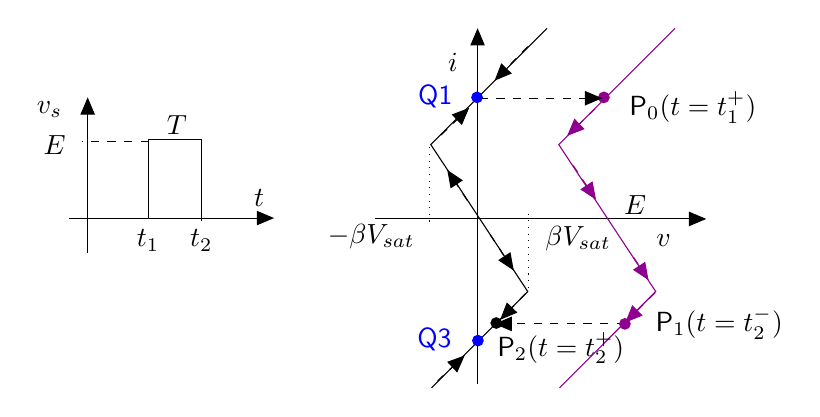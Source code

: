 \begin{tikzpicture}[y=-1cm]
\sf
\definecolor{penColor}{rgb}{0.565,0,0.565}
\filldraw[penColor] (5.1,1.967) circle (0.067cm);
\draw[arrows=-triangle 45,black] (3.496,5.611) -- (3.496,1.089);
\draw[arrows=-triangle 45,black] (2.189,3.511) -- (6.4,3.511);
\draw[black] (2.911,5.656) -- (4.133,4.433) -- (2.902,2.567) -- (4.378,1.091);
\draw[dotted,black] (4.144,3.444) -- (4.144,4.433);
\draw[dotted,black] (2.889,3.544) -- (2.889,2.544);
\draw[dashed,arrows=-triangle 45,black] (3.367,3.278) -- (3.111,2.889);
\draw[dashed,arrows=-triangle 45,black] (3.033,2.444) -- (3.389,2.1);
\draw[dashed,arrows=-triangle 45,black] (4.133,1.322) -- (3.711,1.756);
\draw[dashed,arrows=-triangle 45,black] (3.656,3.711) -- (3.956,4.167);
\draw[dashed,arrows=-triangle 45,black] (2.989,5.567) -- (3.333,5.244);
\draw[dashed,arrows=-triangle 45,black] (3.522,1.978) -- (5.078,1.978);
\draw[penColor] (4.536,5.656) -- (5.758,4.433) -- (4.527,2.567) -- (6.002,1.091);
\draw[dashed,arrows=-triangle 45,penColor] (4.989,2.111) -- (4.633,2.456);
\draw[dashed,arrows=-triangle 45,penColor] (4.711,2.833) -- (5,3.267);
\draw[dashed,arrows=-triangle 45,penColor] (5.478,4) -- (5.667,4.289);
\draw[dashed,arrows=-triangle 45,black] (4.104,4.46) -- (3.782,4.793);
\draw[dashed,arrows=-triangle 45,penColor] (5.749,4.449) -- (5.371,4.827);
\draw[dashed,arrows=-triangle 45] (5.367,4.844) -- (3.711,4.844);
\draw[arrows=-triangle 45,black] (-1.456,3.944) -- (-1.456,1.967);
\draw[arrows=-triangle 45,black] (-1.689,3.5) -- (0.911,3.5);
\draw (-0.689,3.511) -- (-0.689,2.5) -- (-0.011,2.5) -- (-0.011,3.533);
\draw[dashed] (-0.678,2.533) -- (-1.522,2.533);
\path (6.073,3.856) node[text=black,anchor=base east] {$v$};
\path (2.822,3.822) node[text=black,anchor=base east] {$-\beta V_{sat}$};
\path (3.367,1.644) node[text=black,anchor=base east] {$i$};
\path (3.3,2.056) node[text=blue,anchor=base east] {Q1};
\path (4.233,3.844) node[text=black,anchor=base west] {$\beta V_{sat}$};
\path (5.3,2.2) node[text=black,anchor=base west] {P$_0(t=t_1^+)$};
\path (3.289,5.144) node[text=blue,anchor=base east] {Q3};
\path (-0.689,3.867) node[anchor=base] {$t_1$};
\path (-0.011,3.867) node[anchor=base] {$t_2$};
\path (-1.611,2.689) node[anchor=base east] {$E$};
\path (-0.322,2.444) node[anchor=base] {$T$};
\path (5.233,3.456) node[anchor=base west] {$E$};
\path (0.533,3.356) node[anchor=base west] {$t$};
\path (-1.656,2.167) node[anchor=base east] {$v_s$};
\path (3.622,5.256) node[text=black,anchor=base west] {P$_2(t=t_2^+)$};
\path (5.633,4.944) node[text=black,anchor=base west] {P$_1(t=t_2^-)$};
\filldraw[blue] (3.489,1.967) circle (0.067cm);
\filldraw[penColor] (5.367,4.844) circle (0.067cm);
\filldraw[blue] (3.5,5.056) circle (0.067cm);
\filldraw (3.733,4.833) circle (0.067cm);

\end{tikzpicture}%

%% Configure (x)emacs for this file ...
%% Local Variables:
%% mode: latex
%% End: